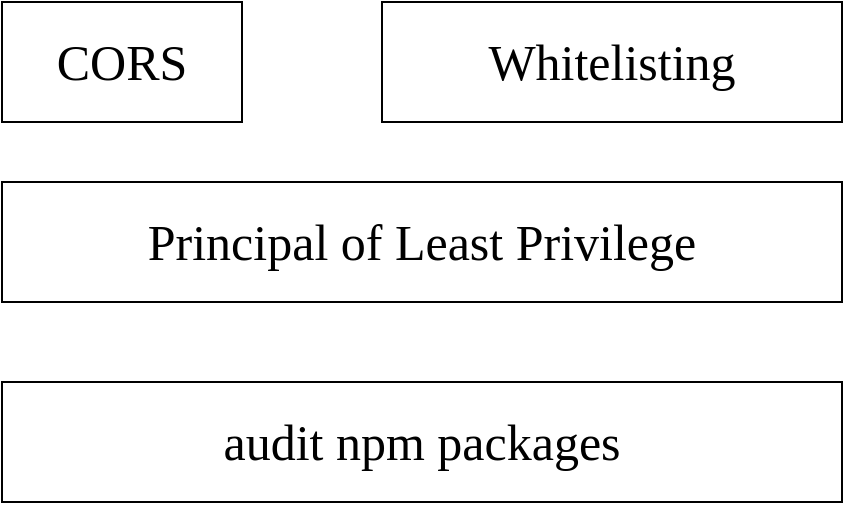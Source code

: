 <mxfile version="17.4.3" type="github" pages="3">
  <diagram id="-l_C1YLMKgaKvBiIjrVL" name="Introductions">
    <mxGraphModel dx="1108" dy="604" grid="1" gridSize="10" guides="1" tooltips="1" connect="1" arrows="1" fold="1" page="1" pageScale="1" pageWidth="1700" pageHeight="1100" math="0" shadow="0">
      <root>
        <mxCell id="0" />
        <mxCell id="1" parent="0" />
        <mxCell id="iEgKUgl3xyPsToWbxbVG-1" value="CORS" style="rounded=0;whiteSpace=wrap;html=1;fontFamily=Comfortaa;fontSource=https%3A%2F%2Ffonts.googleapis.com%2Fcss%3Ffamily%3DComfortaa;fontSize=25;" vertex="1" parent="1">
          <mxGeometry x="260" y="180" width="120" height="60" as="geometry" />
        </mxCell>
        <mxCell id="iEgKUgl3xyPsToWbxbVG-2" value="Whitelisting" style="rounded=0;whiteSpace=wrap;html=1;fontFamily=Comfortaa;fontSource=https%3A%2F%2Ffonts.googleapis.com%2Fcss%3Ffamily%3DComfortaa;fontSize=25;" vertex="1" parent="1">
          <mxGeometry x="450" y="180" width="230" height="60" as="geometry" />
        </mxCell>
        <mxCell id="iEgKUgl3xyPsToWbxbVG-5" value="Principal of Least Privilege" style="rounded=0;whiteSpace=wrap;html=1;fontFamily=Comfortaa;fontSource=https%3A%2F%2Ffonts.googleapis.com%2Fcss%3Ffamily%3DComfortaa;fontSize=25;" vertex="1" parent="1">
          <mxGeometry x="260" y="270" width="420" height="60" as="geometry" />
        </mxCell>
        <mxCell id="iEgKUgl3xyPsToWbxbVG-6" value="audit npm packages" style="rounded=0;whiteSpace=wrap;html=1;fontFamily=Comfortaa;fontSource=https%3A%2F%2Ffonts.googleapis.com%2Fcss%3Ffamily%3DComfortaa;fontSize=25;" vertex="1" parent="1">
          <mxGeometry x="260" y="370" width="420" height="60" as="geometry" />
        </mxCell>
      </root>
    </mxGraphModel>
  </diagram>
  <diagram id="ITBzsPBDTOLUxUhsnLtF" name="HTTPs with SSL &amp; TLS">
    <mxGraphModel dx="1304" dy="711" grid="1" gridSize="10" guides="1" tooltips="1" connect="1" arrows="1" fold="1" page="1" pageScale="1" pageWidth="1700" pageHeight="1100" math="0" shadow="0">
      <root>
        <mxCell id="0" />
        <mxCell id="1" parent="0" />
        <mxCell id="NqB4ZXlrP7ImmU90D5Ix-17" value="" style="shape=flexArrow;endArrow=classic;html=1;rounded=0;fontFamily=Comfortaa;fontSource=https%3A%2F%2Ffonts.googleapis.com%2Fcss%3Ffamily%3DComfortaa;fontSize=25;fontColor=#4D4D4D;endWidth=71.667;endSize=46.9;width=200;fillColor=#ffe6cc;strokeColor=#d79b00;" edge="1" parent="1">
          <mxGeometry width="50" height="50" relative="1" as="geometry">
            <mxPoint x="886.11" y="260" as="sourcePoint" />
            <mxPoint x="1213.89" y="260" as="targetPoint" />
          </mxGeometry>
        </mxCell>
        <mxCell id="NqB4ZXlrP7ImmU90D5Ix-6" value="" style="group" vertex="1" connectable="0" parent="1">
          <mxGeometry x="320" y="190" width="370" height="90" as="geometry" />
        </mxCell>
        <mxCell id="NqB4ZXlrP7ImmU90D5Ix-1" value="HTTPs" style="text;html=1;strokeColor=none;fillColor=none;align=center;verticalAlign=middle;whiteSpace=wrap;rounded=0;fontFamily=Comfortaa;fontSource=https%3A%2F%2Ffonts.googleapis.com%2Fcss%3Ffamily%3DComfortaa;fontSize=50;fontColor=#4D4D4D;" vertex="1" parent="NqB4ZXlrP7ImmU90D5Ix-6">
          <mxGeometry x="170" y="-10" width="60" height="30" as="geometry" />
        </mxCell>
        <mxCell id="NqB4ZXlrP7ImmU90D5Ix-2" value="Secure version of HTTP, this juse HTTP with SSL/TLS wrap around&amp;nbsp;" style="text;html=1;strokeColor=none;fillColor=none;align=center;verticalAlign=middle;whiteSpace=wrap;rounded=0;fontFamily=Comfortaa;fontSource=https%3A%2F%2Ffonts.googleapis.com%2Fcss%3Ffamily%3DComfortaa;fontSize=25;fontStyle=2;fontColor=#4D4D4D;" vertex="1" parent="NqB4ZXlrP7ImmU90D5Ix-6">
          <mxGeometry y="60" width="370" height="30" as="geometry" />
        </mxCell>
        <mxCell id="NqB4ZXlrP7ImmU90D5Ix-7" value="" style="group" vertex="1" connectable="0" parent="1">
          <mxGeometry x="230" y="410" width="1080" height="90" as="geometry" />
        </mxCell>
        <mxCell id="NqB4ZXlrP7ImmU90D5Ix-9" value="Secure Socket Layer - Transport Layer Security give HTTP a shield that will encrypt the data, only domain name and port being expose" style="text;html=1;strokeColor=none;fillColor=none;align=center;verticalAlign=middle;whiteSpace=wrap;rounded=0;fontFamily=Comfortaa;fontSource=https%3A%2F%2Ffonts.googleapis.com%2Fcss%3Ffamily%3DComfortaa;fontSize=25;fontStyle=2;fontColor=#4D4D4D;" vertex="1" parent="NqB4ZXlrP7ImmU90D5Ix-7">
          <mxGeometry y="60" width="740" height="30" as="geometry" />
        </mxCell>
        <mxCell id="NqB4ZXlrP7ImmU90D5Ix-14" value="" style="group" vertex="1" connectable="0" parent="1">
          <mxGeometry x="260" y="590" width="480" height="60" as="geometry" />
        </mxCell>
        <mxCell id="NqB4ZXlrP7ImmU90D5Ix-10" value="SSL 1.0" style="rounded=0;whiteSpace=wrap;html=1;fontFamily=Comfortaa;fontSource=https%3A%2F%2Ffonts.googleapis.com%2Fcss%3Ffamily%3DComfortaa;fontSize=25;fontColor=#4D4D4D;" vertex="1" parent="NqB4ZXlrP7ImmU90D5Ix-14">
          <mxGeometry width="120" height="60" as="geometry" />
        </mxCell>
        <mxCell id="NqB4ZXlrP7ImmU90D5Ix-11" value="SSL 2.0" style="rounded=0;whiteSpace=wrap;html=1;fontFamily=Comfortaa;fontSource=https%3A%2F%2Ffonts.googleapis.com%2Fcss%3Ffamily%3DComfortaa;fontSize=25;fontColor=#4D4D4D;" vertex="1" parent="NqB4ZXlrP7ImmU90D5Ix-14">
          <mxGeometry x="120" width="120" height="60" as="geometry" />
        </mxCell>
        <mxCell id="NqB4ZXlrP7ImmU90D5Ix-12" value="SSL 3.0" style="rounded=0;whiteSpace=wrap;html=1;fontFamily=Comfortaa;fontSource=https%3A%2F%2Ffonts.googleapis.com%2Fcss%3Ffamily%3DComfortaa;fontSize=25;fontColor=#4D4D4D;" vertex="1" parent="NqB4ZXlrP7ImmU90D5Ix-14">
          <mxGeometry x="240" width="120" height="60" as="geometry" />
        </mxCell>
        <mxCell id="NqB4ZXlrP7ImmU90D5Ix-13" value="TLS 1.0" style="rounded=0;whiteSpace=wrap;html=1;fontFamily=Comfortaa;fontSource=https%3A%2F%2Ffonts.googleapis.com%2Fcss%3Ffamily%3DComfortaa;fontSize=25;fontColor=#4D4D4D;" vertex="1" parent="NqB4ZXlrP7ImmU90D5Ix-14">
          <mxGeometry x="360" width="120" height="60" as="geometry" />
        </mxCell>
        <mxCell id="NqB4ZXlrP7ImmU90D5Ix-8" value="SSL &amp;amp; TLS" style="text;html=1;strokeColor=none;fillColor=none;align=center;verticalAlign=middle;whiteSpace=wrap;rounded=0;fontFamily=Comfortaa;fontSource=https%3A%2F%2Ffonts.googleapis.com%2Fcss%3Ffamily%3DComfortaa;fontSize=50;fontColor=#4D4D4D;" vertex="1" parent="1">
          <mxGeometry x="289.999" y="390" width="612.222" height="30" as="geometry" />
        </mxCell>
        <mxCell id="NqB4ZXlrP7ImmU90D5Ix-15" value="" style="shape=flexArrow;endArrow=classic;html=1;rounded=0;fontFamily=Comfortaa;fontSource=https%3A%2F%2Ffonts.googleapis.com%2Fcss%3Ffamily%3DComfortaa;fontSize=25;fontColor=#4D4D4D;" edge="1" parent="1">
          <mxGeometry width="50" height="50" relative="1" as="geometry">
            <mxPoint x="940" y="220" as="sourcePoint" />
            <mxPoint x="1150" y="220" as="targetPoint" />
          </mxGeometry>
        </mxCell>
        <mxCell id="NqB4ZXlrP7ImmU90D5Ix-16" value="HTTP" style="text;html=1;strokeColor=none;fillColor=none;align=center;verticalAlign=middle;whiteSpace=wrap;rounded=0;fontFamily=Comfortaa;fontSource=https%3A%2F%2Ffonts.googleapis.com%2Fcss%3Ffamily%3DComfortaa;fontSize=25;fontColor=#4D4D4D;" vertex="1" parent="1">
          <mxGeometry x="1030" y="270" width="60" as="geometry" />
        </mxCell>
        <mxCell id="NqB4ZXlrP7ImmU90D5Ix-21" value="HTTPs" style="text;html=1;strokeColor=none;fillColor=none;align=center;verticalAlign=middle;whiteSpace=wrap;rounded=0;fontFamily=Comfortaa;fontSource=https%3A%2F%2Ffonts.googleapis.com%2Fcss%3Ffamily%3DComfortaa;fontSize=25;fontColor=#4D4D4D;" vertex="1" parent="1">
          <mxGeometry x="970" y="370" width="60" height="30" as="geometry" />
        </mxCell>
        <mxCell id="NqB4ZXlrP7ImmU90D5Ix-22" value="TLS" style="text;html=1;strokeColor=none;fillColor=none;align=center;verticalAlign=middle;whiteSpace=wrap;rounded=0;fontFamily=Comfortaa;fontSource=https%3A%2F%2Ffonts.googleapis.com%2Fcss%3Ffamily%3DComfortaa;fontSize=25;fontColor=#4D4D4D;" vertex="1" parent="1">
          <mxGeometry x="970" width="60" height="30" as="geometry" />
        </mxCell>
        <mxCell id="NqB4ZXlrP7ImmU90D5Ix-23" value="" style="endArrow=classic;html=1;rounded=0;fontFamily=Comfortaa;fontSource=https%3A%2F%2Ffonts.googleapis.com%2Fcss%3Ffamily%3DComfortaa;fontSize=25;fontColor=#4D4D4D;entryX=0.25;entryY=1;entryDx=0;entryDy=0;" edge="1" parent="1" target="NqB4ZXlrP7ImmU90D5Ix-22">
          <mxGeometry width="50" height="50" relative="1" as="geometry">
            <mxPoint x="980" y="160" as="sourcePoint" />
            <mxPoint x="1050" y="150" as="targetPoint" />
          </mxGeometry>
        </mxCell>
        <mxCell id="NqB4ZXlrP7ImmU90D5Ix-24" value="SSL &amp;amp; TLS is the same, TLS is the lastest version of SSL" style="rounded=0;whiteSpace=wrap;html=1;fontFamily=Comfortaa;fontSource=https%3A%2F%2Ffonts.googleapis.com%2Fcss%3Ffamily%3DComfortaa;fontSize=25;fillColor=#dae8fc;strokeColor=#6c8ebf;" vertex="1" parent="1">
          <mxGeometry x="1000" y="540" width="490" height="90" as="geometry" />
        </mxCell>
      </root>
    </mxGraphModel>
  </diagram>
  <diagram id="2LUU_MHAxDNPL_aZLqMQ" name="Digital Certificate">
    <mxGraphModel dx="2808" dy="604" grid="1" gridSize="10" guides="1" tooltips="1" connect="1" arrows="1" fold="1" page="1" pageScale="1" pageWidth="1700" pageHeight="1100" math="0" shadow="0">
      <root>
        <mxCell id="0" />
        <mxCell id="1" parent="0" />
        <mxCell id="sKu33kSK5I6j8SD5c4h1-1" value="Digital Certificate" style="rounded=0;whiteSpace=wrap;html=1;fontFamily=Comfortaa;fontSource=https%3A%2F%2Ffonts.googleapis.com%2Fcss%3Ffamily%3DComfortaa;fontSize=25;fontColor=#4D4D4D;fontStyle=1" vertex="1" parent="1">
          <mxGeometry x="-550" y="340" width="300" height="60" as="geometry" />
        </mxCell>
        <mxCell id="sKu33kSK5I6j8SD5c4h1-3" value="Is a stamp to authenticate/verify the genuine of the website we want to get data/access (The website is not fake/scam) the DC is issued/provided by Certificate Authority (CA)" style="text;html=1;strokeColor=none;fillColor=none;align=center;verticalAlign=middle;whiteSpace=wrap;rounded=0;fontFamily=Comfortaa;fontSource=https%3A%2F%2Ffonts.googleapis.com%2Fcss%3Ffamily%3DComfortaa;fontSize=25;fontColor=#4D4D4D;" vertex="1" parent="1">
          <mxGeometry x="-790" y="450" width="800" height="30" as="geometry" />
        </mxCell>
        <mxCell id="JB_jdXzcUHEH_z5AlZah-2" value="Certificate Authority" style="rounded=0;whiteSpace=wrap;html=1;fontFamily=Comfortaa;fontSource=https%3A%2F%2Ffonts.googleapis.com%2Fcss%3Ffamily%3DComfortaa;fontSize=25;fontColor=#4D4D4D;fontStyle=1" vertex="1" parent="1">
          <mxGeometry x="-540" y="610" width="300" height="60" as="geometry" />
        </mxCell>
        <mxCell id="JB_jdXzcUHEH_z5AlZah-3" value="An organization that&amp;nbsp; provide the Digital Certificate for your application" style="text;html=1;strokeColor=none;fillColor=none;align=center;verticalAlign=middle;whiteSpace=wrap;rounded=0;fontFamily=Comfortaa;fontSource=https%3A%2F%2Ffonts.googleapis.com%2Fcss%3Ffamily%3DComfortaa;fontSize=25;fontColor=#4D4D4D;" vertex="1" parent="1">
          <mxGeometry x="-650" y="700" width="520" height="30" as="geometry" />
        </mxCell>
      </root>
    </mxGraphModel>
  </diagram>
</mxfile>
